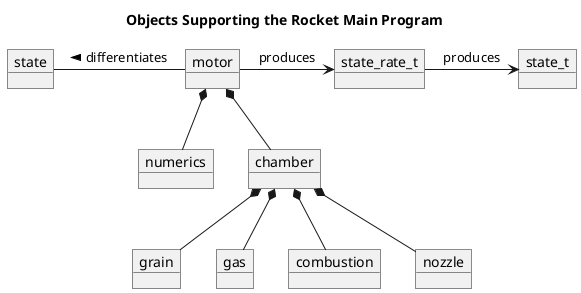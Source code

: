 @startuml
Title Objects Supporting the Rocket Main Program

  object motor
  object numerics
  object chamber
  object grain
  object gas
  object combustion
  object nozzle
  object state
  object state_t
  object state_rate_t

  motor -left- state : differentiates >
  motor -right-> state_rate_t : produces 
  state_rate_t -> state_t : produces
  motor *-- numerics
  motor *-- chamber

  chamber *-- grain
  chamber *-- gas
  chamber *-- combustion
  chamber *-- nozzle

@enduml

